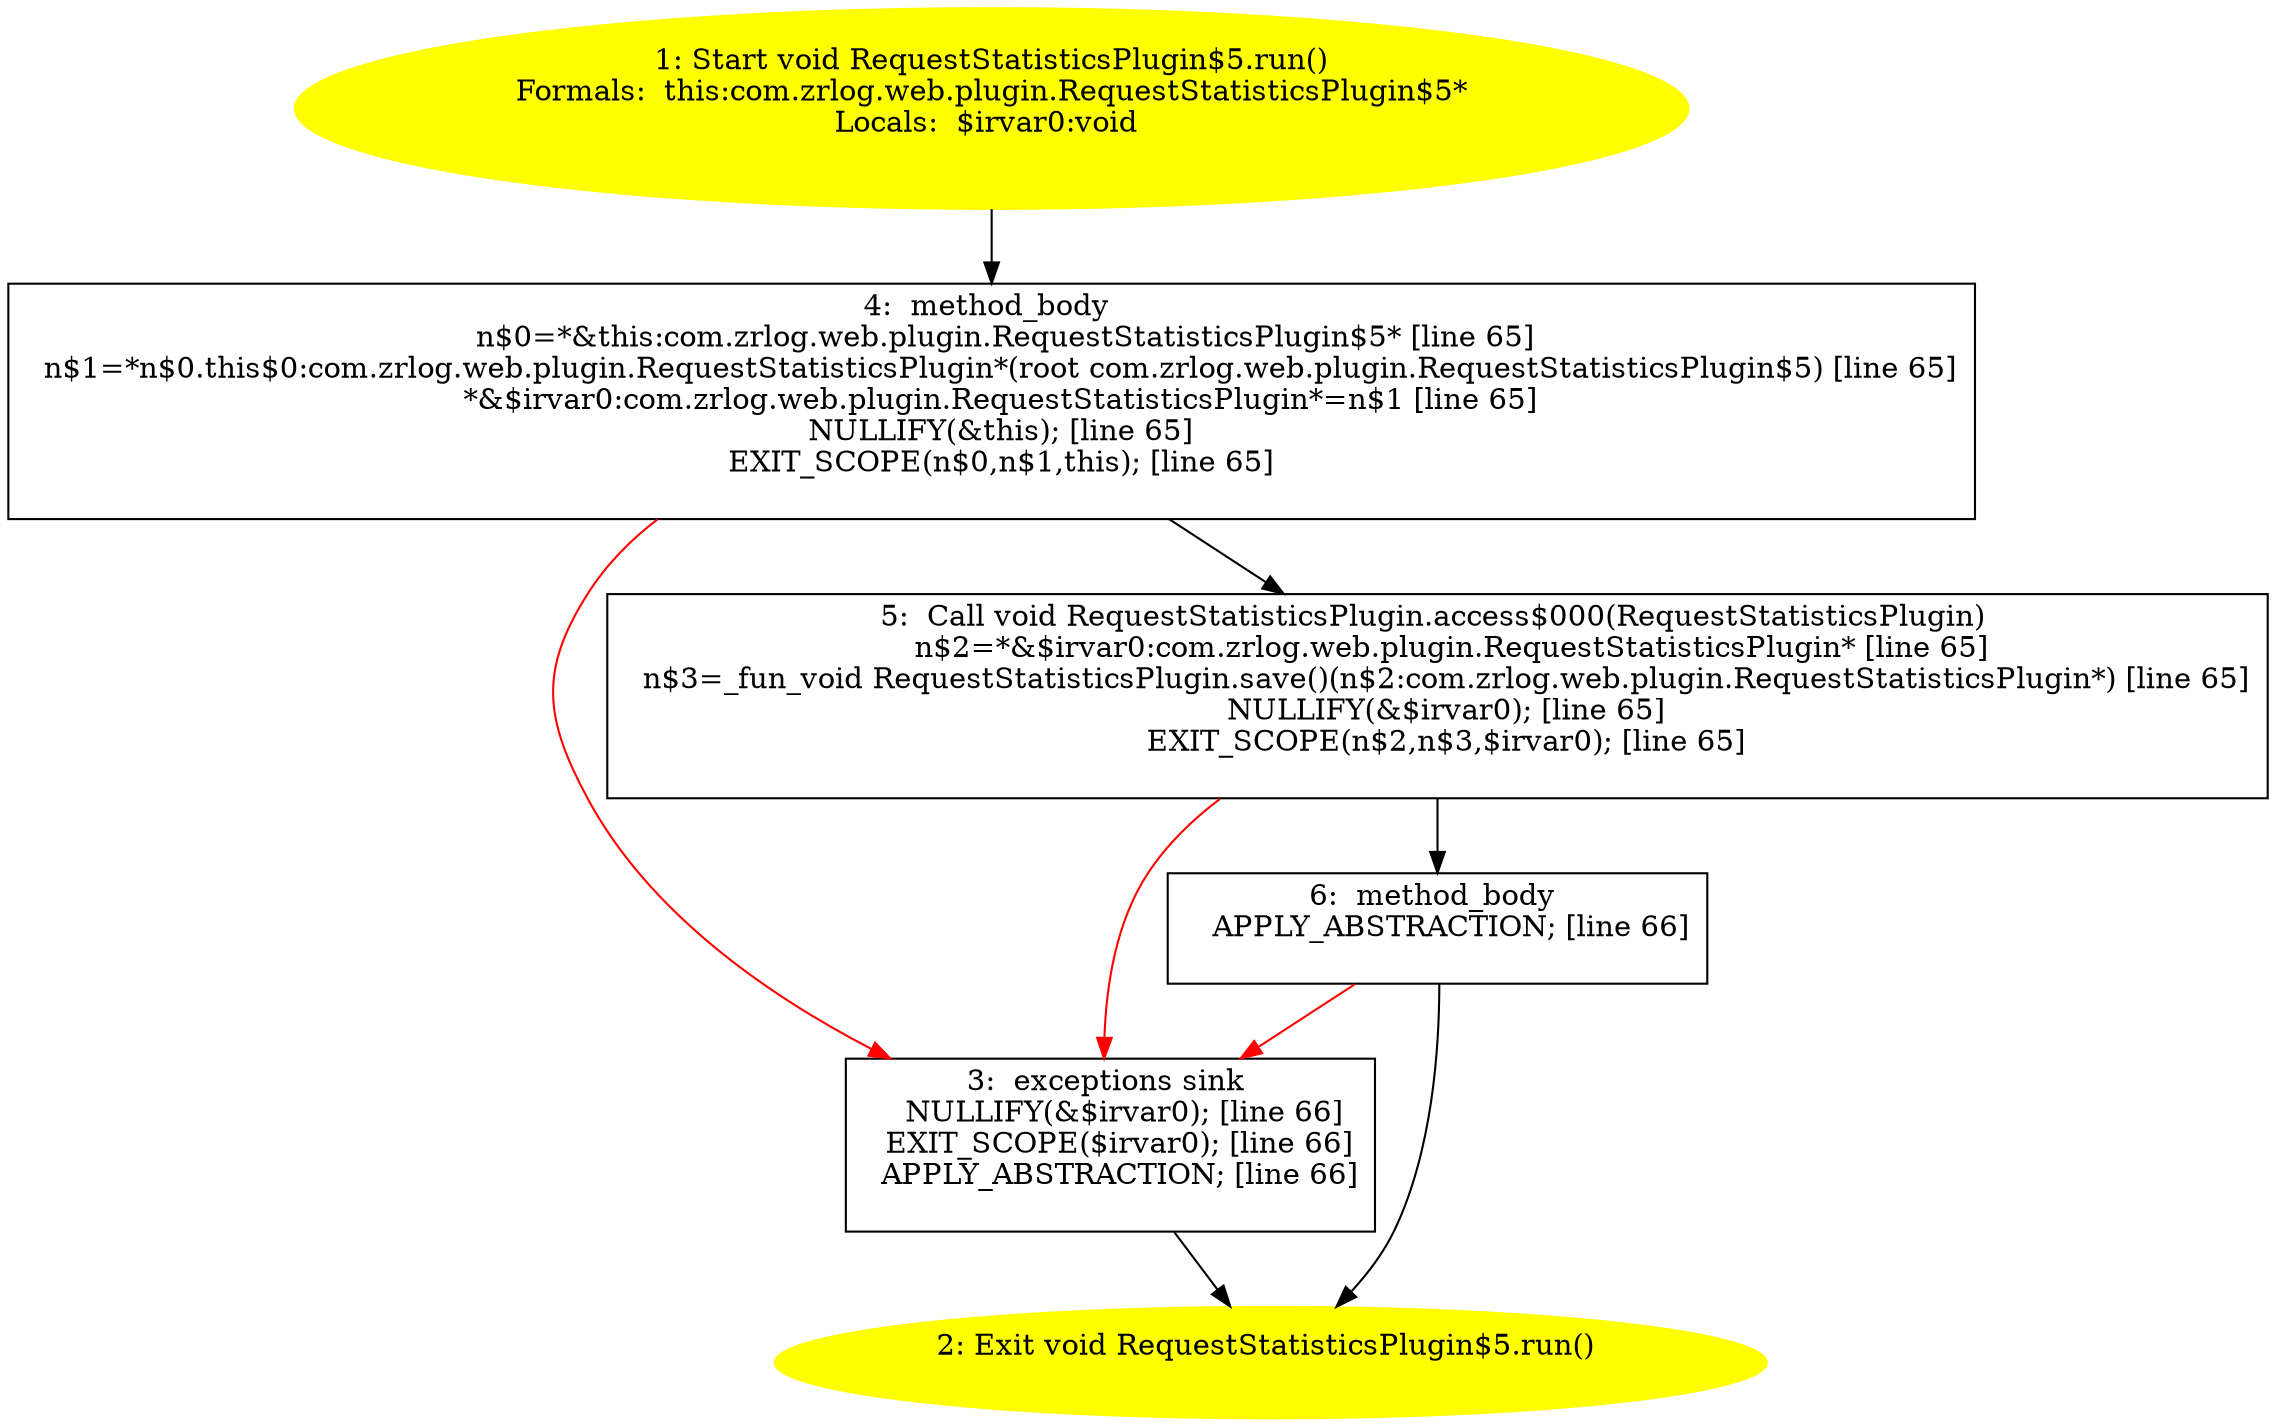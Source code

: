 /* @generated */
digraph cfg {
"com.zrlog.web.plugin.RequestStatisticsPlugin$5.run():void.7f46d845c1b96c42cef71b68f407962d_1" [label="1: Start void RequestStatisticsPlugin$5.run()\nFormals:  this:com.zrlog.web.plugin.RequestStatisticsPlugin$5*\nLocals:  $irvar0:void \n  " color=yellow style=filled]
	

	 "com.zrlog.web.plugin.RequestStatisticsPlugin$5.run():void.7f46d845c1b96c42cef71b68f407962d_1" -> "com.zrlog.web.plugin.RequestStatisticsPlugin$5.run():void.7f46d845c1b96c42cef71b68f407962d_4" ;
"com.zrlog.web.plugin.RequestStatisticsPlugin$5.run():void.7f46d845c1b96c42cef71b68f407962d_2" [label="2: Exit void RequestStatisticsPlugin$5.run() \n  " color=yellow style=filled]
	

"com.zrlog.web.plugin.RequestStatisticsPlugin$5.run():void.7f46d845c1b96c42cef71b68f407962d_3" [label="3:  exceptions sink \n   NULLIFY(&$irvar0); [line 66]\n  EXIT_SCOPE($irvar0); [line 66]\n  APPLY_ABSTRACTION; [line 66]\n " shape="box"]
	

	 "com.zrlog.web.plugin.RequestStatisticsPlugin$5.run():void.7f46d845c1b96c42cef71b68f407962d_3" -> "com.zrlog.web.plugin.RequestStatisticsPlugin$5.run():void.7f46d845c1b96c42cef71b68f407962d_2" ;
"com.zrlog.web.plugin.RequestStatisticsPlugin$5.run():void.7f46d845c1b96c42cef71b68f407962d_4" [label="4:  method_body \n   n$0=*&this:com.zrlog.web.plugin.RequestStatisticsPlugin$5* [line 65]\n  n$1=*n$0.this$0:com.zrlog.web.plugin.RequestStatisticsPlugin*(root com.zrlog.web.plugin.RequestStatisticsPlugin$5) [line 65]\n  *&$irvar0:com.zrlog.web.plugin.RequestStatisticsPlugin*=n$1 [line 65]\n  NULLIFY(&this); [line 65]\n  EXIT_SCOPE(n$0,n$1,this); [line 65]\n " shape="box"]
	

	 "com.zrlog.web.plugin.RequestStatisticsPlugin$5.run():void.7f46d845c1b96c42cef71b68f407962d_4" -> "com.zrlog.web.plugin.RequestStatisticsPlugin$5.run():void.7f46d845c1b96c42cef71b68f407962d_5" ;
	 "com.zrlog.web.plugin.RequestStatisticsPlugin$5.run():void.7f46d845c1b96c42cef71b68f407962d_4" -> "com.zrlog.web.plugin.RequestStatisticsPlugin$5.run():void.7f46d845c1b96c42cef71b68f407962d_3" [color="red" ];
"com.zrlog.web.plugin.RequestStatisticsPlugin$5.run():void.7f46d845c1b96c42cef71b68f407962d_5" [label="5:  Call void RequestStatisticsPlugin.access$000(RequestStatisticsPlugin) \n   n$2=*&$irvar0:com.zrlog.web.plugin.RequestStatisticsPlugin* [line 65]\n  n$3=_fun_void RequestStatisticsPlugin.save()(n$2:com.zrlog.web.plugin.RequestStatisticsPlugin*) [line 65]\n  NULLIFY(&$irvar0); [line 65]\n  EXIT_SCOPE(n$2,n$3,$irvar0); [line 65]\n " shape="box"]
	

	 "com.zrlog.web.plugin.RequestStatisticsPlugin$5.run():void.7f46d845c1b96c42cef71b68f407962d_5" -> "com.zrlog.web.plugin.RequestStatisticsPlugin$5.run():void.7f46d845c1b96c42cef71b68f407962d_6" ;
	 "com.zrlog.web.plugin.RequestStatisticsPlugin$5.run():void.7f46d845c1b96c42cef71b68f407962d_5" -> "com.zrlog.web.plugin.RequestStatisticsPlugin$5.run():void.7f46d845c1b96c42cef71b68f407962d_3" [color="red" ];
"com.zrlog.web.plugin.RequestStatisticsPlugin$5.run():void.7f46d845c1b96c42cef71b68f407962d_6" [label="6:  method_body \n   APPLY_ABSTRACTION; [line 66]\n " shape="box"]
	

	 "com.zrlog.web.plugin.RequestStatisticsPlugin$5.run():void.7f46d845c1b96c42cef71b68f407962d_6" -> "com.zrlog.web.plugin.RequestStatisticsPlugin$5.run():void.7f46d845c1b96c42cef71b68f407962d_2" ;
	 "com.zrlog.web.plugin.RequestStatisticsPlugin$5.run():void.7f46d845c1b96c42cef71b68f407962d_6" -> "com.zrlog.web.plugin.RequestStatisticsPlugin$5.run():void.7f46d845c1b96c42cef71b68f407962d_3" [color="red" ];
}
